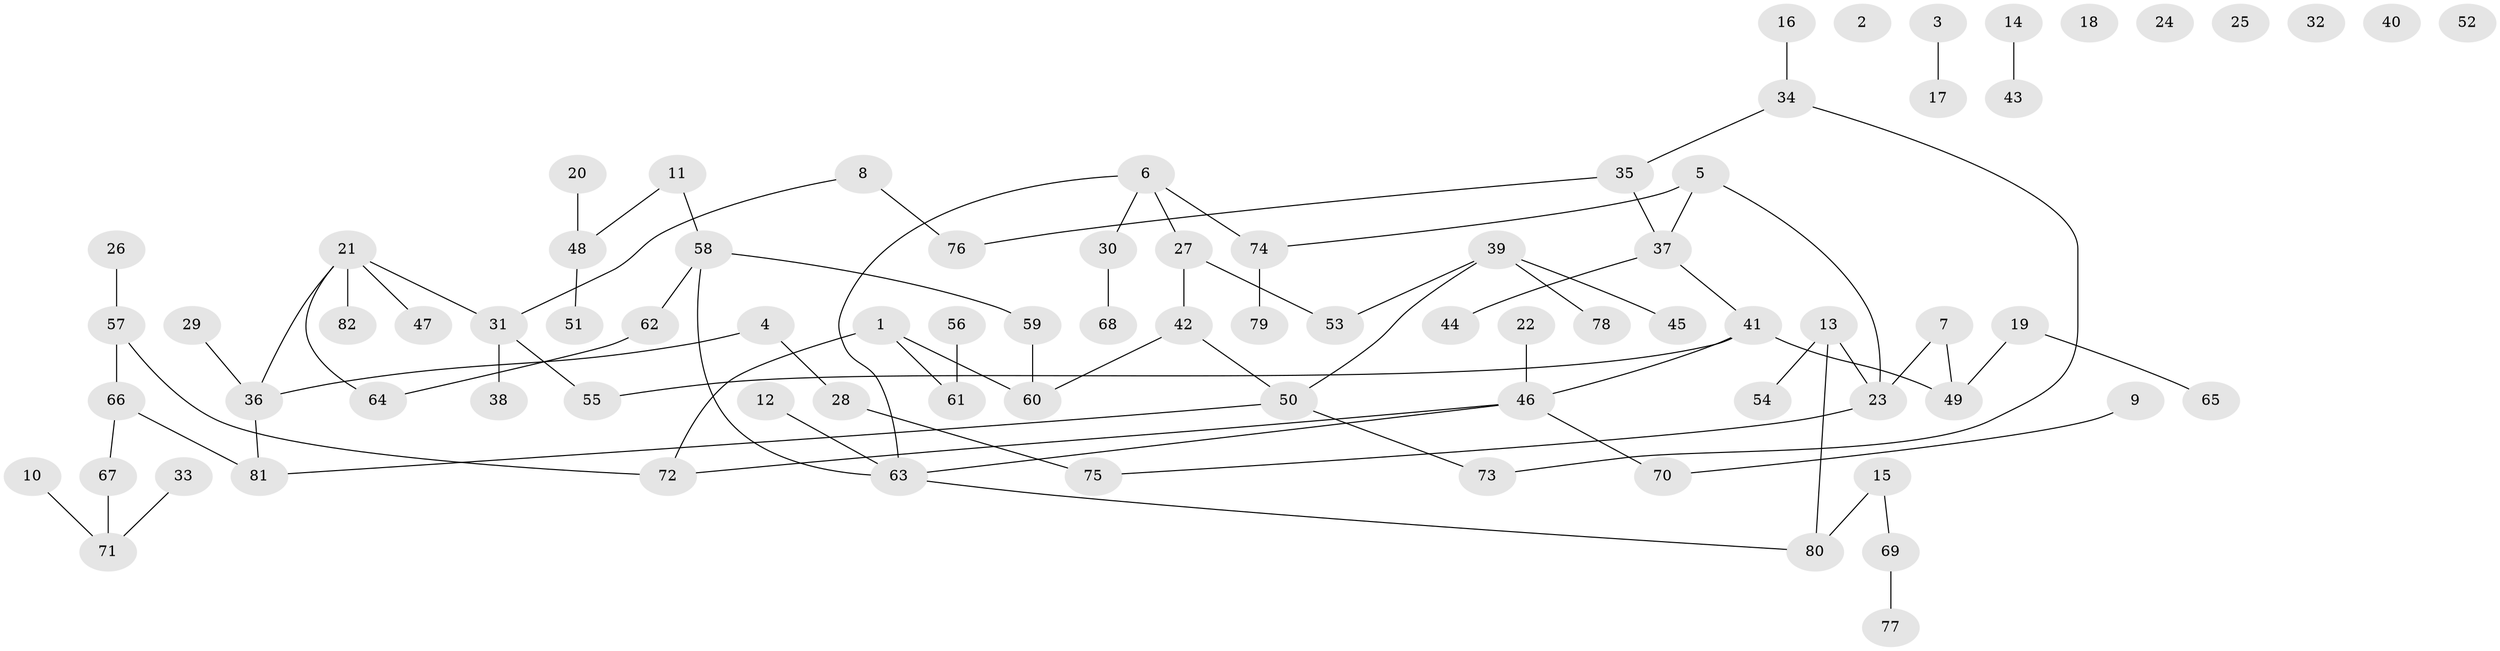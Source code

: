 // coarse degree distribution, {4: 0.1836734693877551, 2: 0.32653061224489793, 3: 0.24489795918367346, 5: 0.02040816326530612, 1: 0.22448979591836735}
// Generated by graph-tools (version 1.1) at 2025/47/03/04/25 22:47:56]
// undirected, 82 vertices, 84 edges
graph export_dot {
  node [color=gray90,style=filled];
  1;
  2;
  3;
  4;
  5;
  6;
  7;
  8;
  9;
  10;
  11;
  12;
  13;
  14;
  15;
  16;
  17;
  18;
  19;
  20;
  21;
  22;
  23;
  24;
  25;
  26;
  27;
  28;
  29;
  30;
  31;
  32;
  33;
  34;
  35;
  36;
  37;
  38;
  39;
  40;
  41;
  42;
  43;
  44;
  45;
  46;
  47;
  48;
  49;
  50;
  51;
  52;
  53;
  54;
  55;
  56;
  57;
  58;
  59;
  60;
  61;
  62;
  63;
  64;
  65;
  66;
  67;
  68;
  69;
  70;
  71;
  72;
  73;
  74;
  75;
  76;
  77;
  78;
  79;
  80;
  81;
  82;
  1 -- 60;
  1 -- 61;
  1 -- 72;
  3 -- 17;
  4 -- 28;
  4 -- 36;
  5 -- 23;
  5 -- 37;
  5 -- 74;
  6 -- 27;
  6 -- 30;
  6 -- 63;
  6 -- 74;
  7 -- 23;
  7 -- 49;
  8 -- 31;
  8 -- 76;
  9 -- 70;
  10 -- 71;
  11 -- 48;
  11 -- 58;
  12 -- 63;
  13 -- 23;
  13 -- 54;
  13 -- 80;
  14 -- 43;
  15 -- 69;
  15 -- 80;
  16 -- 34;
  19 -- 49;
  19 -- 65;
  20 -- 48;
  21 -- 31;
  21 -- 36;
  21 -- 47;
  21 -- 64;
  21 -- 82;
  22 -- 46;
  23 -- 75;
  26 -- 57;
  27 -- 42;
  27 -- 53;
  28 -- 75;
  29 -- 36;
  30 -- 68;
  31 -- 38;
  31 -- 55;
  33 -- 71;
  34 -- 35;
  34 -- 73;
  35 -- 37;
  35 -- 76;
  36 -- 81;
  37 -- 41;
  37 -- 44;
  39 -- 45;
  39 -- 50;
  39 -- 53;
  39 -- 78;
  41 -- 46;
  41 -- 49;
  41 -- 55;
  42 -- 50;
  42 -- 60;
  46 -- 63;
  46 -- 70;
  46 -- 72;
  48 -- 51;
  50 -- 73;
  50 -- 81;
  56 -- 61;
  57 -- 66;
  57 -- 72;
  58 -- 59;
  58 -- 62;
  58 -- 63;
  59 -- 60;
  62 -- 64;
  63 -- 80;
  66 -- 67;
  66 -- 81;
  67 -- 71;
  69 -- 77;
  74 -- 79;
}
